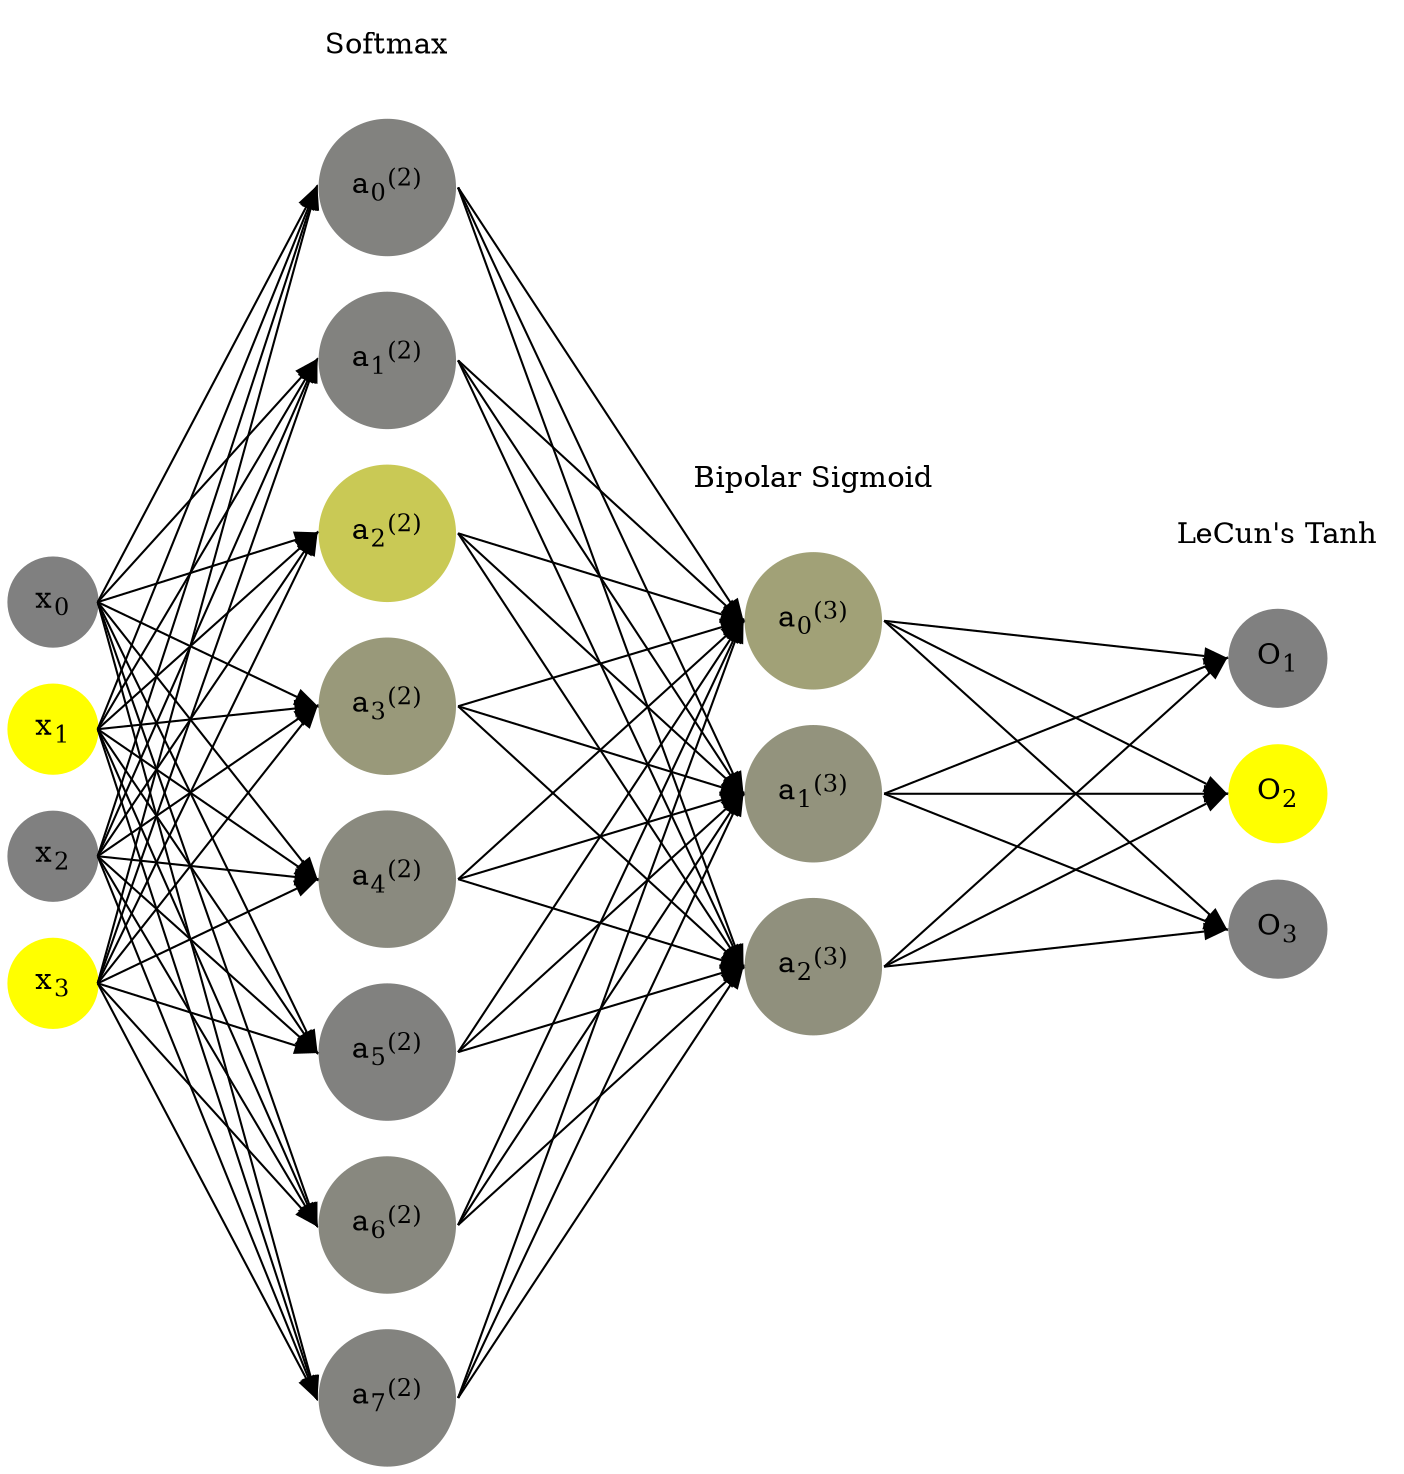 digraph G {
	rankdir = LR;
	splines=false;
	edge[style=invis];
	ranksep= 1.4;
	{
	node [shape=circle, color="0.1667, 0.0, 0.5", style=filled, fillcolor="0.1667, 0.0, 0.5"];
	x0 [label=<x<sub>0</sub>>];
	}
	{
	node [shape=circle, color="0.1667, 1.0, 1.0", style=filled, fillcolor="0.1667, 1.0, 1.0"];
	x1 [label=<x<sub>1</sub>>];
	}
	{
	node [shape=circle, color="0.1667, 0.0, 0.5", style=filled, fillcolor="0.1667, 0.0, 0.5"];
	x2 [label=<x<sub>2</sub>>];
	}
	{
	node [shape=circle, color="0.1667, 1.0, 1.0", style=filled, fillcolor="0.1667, 1.0, 1.0"];
	x3 [label=<x<sub>3</sub>>];
	}
	{
	node [shape=circle, color="0.1667, 0.023207, 0.511603", style=filled, fillcolor="0.1667, 0.023207, 0.511603"];
	a02 [label=<a<sub>0</sub><sup>(2)</sup>>];
	}
	{
	node [shape=circle, color="0.1667, 0.017595, 0.508797", style=filled, fillcolor="0.1667, 0.017595, 0.508797"];
	a12 [label=<a<sub>1</sub><sup>(2)</sup>>];
	}
	{
	node [shape=circle, color="0.1667, 0.573369, 0.786684", style=filled, fillcolor="0.1667, 0.573369, 0.786684"];
	a22 [label=<a<sub>2</sub><sup>(2)</sup>>];
	}
	{
	node [shape=circle, color="0.1667, 0.198398, 0.599199", style=filled, fillcolor="0.1667, 0.198398, 0.599199"];
	a32 [label=<a<sub>3</sub><sup>(2)</sup>>];
	}
	{
	node [shape=circle, color="0.1667, 0.081994, 0.540997", style=filled, fillcolor="0.1667, 0.081994, 0.540997"];
	a42 [label=<a<sub>4</sub><sup>(2)</sup>>];
	}
	{
	node [shape=circle, color="0.1667, 0.011170, 0.505585", style=filled, fillcolor="0.1667, 0.011170, 0.505585"];
	a52 [label=<a<sub>5</sub><sup>(2)</sup>>];
	}
	{
	node [shape=circle, color="0.1667, 0.069796, 0.534898", style=filled, fillcolor="0.1667, 0.069796, 0.534898"];
	a62 [label=<a<sub>6</sub><sup>(2)</sup>>];
	}
	{
	node [shape=circle, color="0.1667, 0.024472, 0.512236", style=filled, fillcolor="0.1667, 0.024472, 0.512236"];
	a72 [label=<a<sub>7</sub><sup>(2)</sup>>];
	}
	{
	node [shape=circle, color="0.1667, 0.264828, 0.632414", style=filled, fillcolor="0.1667, 0.264828, 0.632414"];
	a03 [label=<a<sub>0</sub><sup>(3)</sup>>];
	}
	{
	node [shape=circle, color="0.1667, 0.149772, 0.574886", style=filled, fillcolor="0.1667, 0.149772, 0.574886"];
	a13 [label=<a<sub>1</sub><sup>(3)</sup>>];
	}
	{
	node [shape=circle, color="0.1667, 0.127352, 0.563676", style=filled, fillcolor="0.1667, 0.127352, 0.563676"];
	a23 [label=<a<sub>2</sub><sup>(3)</sup>>];
	}
	{
	node [shape=circle, color="0.1667, 0.0, 0.5", style=filled, fillcolor="0.1667, 0.0, 0.5"];
	O1 [label=<O<sub>1</sub>>];
	}
	{
	node [shape=circle, color="0.1667, 1.0, 1.0", style=filled, fillcolor="0.1667, 1.0, 1.0"];
	O2 [label=<O<sub>2</sub>>];
	}
	{
	node [shape=circle, color="0.1667, 0.0, 0.5", style=filled, fillcolor="0.1667, 0.0, 0.5"];
	O3 [label=<O<sub>3</sub>>];
	}
	{
	rank=same;
	x0->x1->x2->x3;
	}
	{
	rank=same;
	a02->a12->a22->a32->a42->a52->a62->a72;
	}
	{
	rank=same;
	a03->a13->a23;
	}
	{
	rank=same;
	O1->O2->O3;
	}
	l1 [shape=plaintext,label="Softmax"];
	l1->a02;
	{rank=same; l1;a02};
	l2 [shape=plaintext,label="Bipolar Sigmoid"];
	l2->a03;
	{rank=same; l2;a03};
	l3 [shape=plaintext,label="LeCun's Tanh"];
	l3->O1;
	{rank=same; l3;O1};
edge[style=solid, tailport=e, headport=w];
	{x0;x1;x2;x3} -> {a02;a12;a22;a32;a42;a52;a62;a72};
	{a02;a12;a22;a32;a42;a52;a62;a72} -> {a03;a13;a23};
	{a03;a13;a23} -> {O1,O2,O3};
}